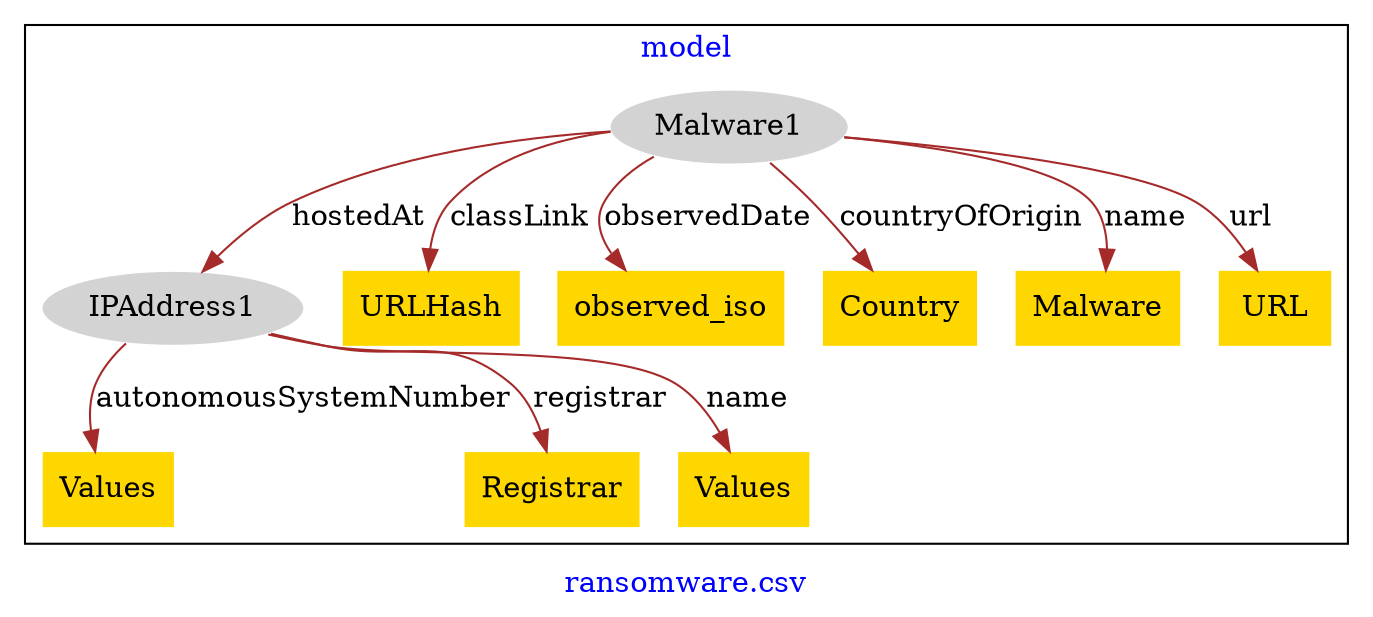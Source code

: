 digraph n0 {
fontcolor="blue"
remincross="true"
label="ransomware.csv"
subgraph cluster {
label="model"
n2[style="filled",color="white",fillcolor="lightgray",label="IPAddress1"];
n3[shape="plaintext",style="filled",fillcolor="gold",label="Values"];
n4[shape="plaintext",style="filled",fillcolor="gold",label="Registrar"];
n5[shape="plaintext",style="filled",fillcolor="gold",label="Values"];
n6[style="filled",color="white",fillcolor="lightgray",label="Malware1"];
n7[shape="plaintext",style="filled",fillcolor="gold",label="URLHash"];
n8[shape="plaintext",style="filled",fillcolor="gold",label="observed_iso"];
n9[shape="plaintext",style="filled",fillcolor="gold",label="Country"];
n10[shape="plaintext",style="filled",fillcolor="gold",label="Malware"];
n11[shape="plaintext",style="filled",fillcolor="gold",label="URL"];
}
n2 -> n3[color="brown",fontcolor="black",label="autonomousSystemNumber"]
n2 -> n4[color="brown",fontcolor="black",label="registrar"]
n2 -> n5[color="brown",fontcolor="black",label="name"]
n6 -> n7[color="brown",fontcolor="black",label="classLink"]
n6 -> n2[color="brown",fontcolor="black",label="hostedAt"]
n6 -> n8[color="brown",fontcolor="black",label="observedDate"]
n6 -> n9[color="brown",fontcolor="black",label="countryOfOrigin"]
n6 -> n10[color="brown",fontcolor="black",label="name"]
n6 -> n11[color="brown",fontcolor="black",label="url"]
}
